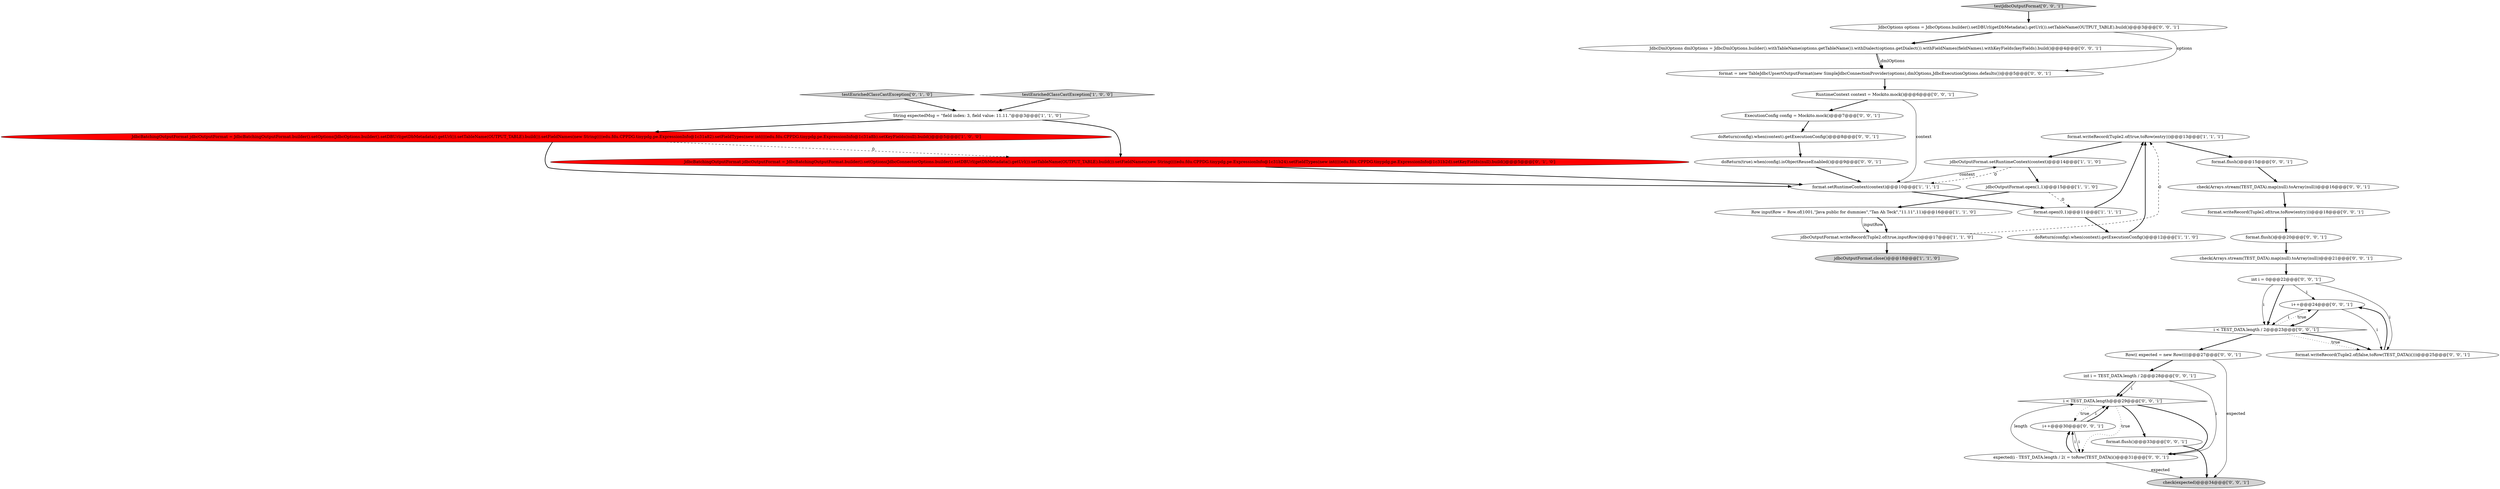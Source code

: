 digraph {
24 [style = filled, label = "i++@@@24@@@['0', '0', '1']", fillcolor = white, shape = ellipse image = "AAA0AAABBB3BBB"];
33 [style = filled, label = "int i = TEST_DATA.length / 2@@@28@@@['0', '0', '1']", fillcolor = white, shape = ellipse image = "AAA0AAABBB3BBB"];
4 [style = filled, label = "jdbcOutputFormat.setRuntimeContext(context)@@@14@@@['1', '1', '0']", fillcolor = white, shape = ellipse image = "AAA0AAABBB1BBB"];
37 [style = filled, label = "JdbcDmlOptions dmlOptions = JdbcDmlOptions.builder().withTableName(options.getTableName()).withDialect(options.getDialect()).withFieldNames(fieldNames).withKeyFields(keyFields).build()@@@4@@@['0', '0', '1']", fillcolor = white, shape = ellipse image = "AAA0AAABBB3BBB"];
30 [style = filled, label = "format.flush()@@@20@@@['0', '0', '1']", fillcolor = white, shape = ellipse image = "AAA0AAABBB3BBB"];
34 [style = filled, label = "format.writeRecord(Tuple2.of(false,toRow(TEST_DATA(i()))@@@25@@@['0', '0', '1']", fillcolor = white, shape = ellipse image = "AAA0AAABBB3BBB"];
35 [style = filled, label = "i < TEST_DATA.length / 2@@@23@@@['0', '0', '1']", fillcolor = white, shape = diamond image = "AAA0AAABBB3BBB"];
16 [style = filled, label = "check(expected)@@@34@@@['0', '0', '1']", fillcolor = lightgray, shape = ellipse image = "AAA0AAABBB3BBB"];
5 [style = filled, label = "JdbcBatchingOutputFormat jdbcOutputFormat = JdbcBatchingOutputFormat.builder().setOptions(JdbcOptions.builder().setDBUrl(getDbMetadata().getUrl()).setTableName(OUTPUT_TABLE).build()).setFieldNames(new String((((edu.fdu.CPPDG.tinypdg.pe.ExpressionInfo@1c31a82).setFieldTypes(new int((((edu.fdu.CPPDG.tinypdg.pe.ExpressionInfo@1c31a8b).setKeyFields(null).build()@@@5@@@['1', '0', '0']", fillcolor = red, shape = ellipse image = "AAA1AAABBB1BBB"];
29 [style = filled, label = "JdbcOptions options = JdbcOptions.builder().setDBUrl(getDbMetadata().getUrl()).setTableName(OUTPUT_TABLE).build()@@@3@@@['0', '0', '1']", fillcolor = white, shape = ellipse image = "AAA0AAABBB3BBB"];
22 [style = filled, label = "Row(( expected = new Row((((@@@27@@@['0', '0', '1']", fillcolor = white, shape = ellipse image = "AAA0AAABBB3BBB"];
19 [style = filled, label = "int i = 0@@@22@@@['0', '0', '1']", fillcolor = white, shape = ellipse image = "AAA0AAABBB3BBB"];
12 [style = filled, label = "JdbcBatchingOutputFormat jdbcOutputFormat = JdbcBatchingOutputFormat.builder().setOptions(JdbcConnectorOptions.builder().setDBUrl(getDbMetadata().getUrl()).setTableName(OUTPUT_TABLE).build()).setFieldNames(new String((((edu.fdu.CPPDG.tinypdg.pe.ExpressionInfo@1c31b24).setFieldTypes(new int((((edu.fdu.CPPDG.tinypdg.pe.ExpressionInfo@1c31b2d).setKeyFields(null).build()@@@5@@@['0', '1', '0']", fillcolor = red, shape = ellipse image = "AAA1AAABBB2BBB"];
13 [style = filled, label = "testEnrichedClassCastException['0', '1', '0']", fillcolor = lightgray, shape = diamond image = "AAA0AAABBB2BBB"];
31 [style = filled, label = "i < TEST_DATA.length@@@29@@@['0', '0', '1']", fillcolor = white, shape = diamond image = "AAA0AAABBB3BBB"];
15 [style = filled, label = "format.writeRecord(Tuple2.of(true,toRow(entry)))@@@18@@@['0', '0', '1']", fillcolor = white, shape = ellipse image = "AAA0AAABBB3BBB"];
11 [style = filled, label = "doReturn(config).when(context).getExecutionConfig()@@@12@@@['1', '1', '0']", fillcolor = white, shape = ellipse image = "AAA0AAABBB1BBB"];
18 [style = filled, label = "check(Arrays.stream(TEST_DATA).map(null).toArray(null))@@@21@@@['0', '0', '1']", fillcolor = white, shape = ellipse image = "AAA0AAABBB3BBB"];
1 [style = filled, label = "jdbcOutputFormat.close()@@@18@@@['1', '1', '0']", fillcolor = lightgray, shape = ellipse image = "AAA0AAABBB1BBB"];
23 [style = filled, label = "ExecutionConfig config = Mockito.mock()@@@7@@@['0', '0', '1']", fillcolor = white, shape = ellipse image = "AAA0AAABBB3BBB"];
21 [style = filled, label = "format.flush()@@@33@@@['0', '0', '1']", fillcolor = white, shape = ellipse image = "AAA0AAABBB3BBB"];
26 [style = filled, label = "check(Arrays.stream(TEST_DATA).map(null).toArray(null))@@@16@@@['0', '0', '1']", fillcolor = white, shape = ellipse image = "AAA0AAABBB3BBB"];
7 [style = filled, label = "String expectedMsg = \"field index: 3, field value: 11.11.\"@@@3@@@['1', '1', '0']", fillcolor = white, shape = ellipse image = "AAA0AAABBB1BBB"];
3 [style = filled, label = "format.writeRecord(Tuple2.of(true,toRow(entry)))@@@13@@@['1', '1', '1']", fillcolor = white, shape = ellipse image = "AAA0AAABBB1BBB"];
6 [style = filled, label = "Row inputRow = Row.of(1001,\"Java public for dummies\",\"Tan Ah Teck\",\"11.11\",11)@@@16@@@['1', '1', '0']", fillcolor = white, shape = ellipse image = "AAA0AAABBB1BBB"];
28 [style = filled, label = "doReturn(config).when(context).getExecutionConfig()@@@8@@@['0', '0', '1']", fillcolor = white, shape = ellipse image = "AAA0AAABBB3BBB"];
0 [style = filled, label = "jdbcOutputFormat.open(1,1)@@@15@@@['1', '1', '0']", fillcolor = white, shape = ellipse image = "AAA0AAABBB1BBB"];
17 [style = filled, label = "doReturn(true).when(config).isObjectReuseEnabled()@@@9@@@['0', '0', '1']", fillcolor = white, shape = ellipse image = "AAA0AAABBB3BBB"];
14 [style = filled, label = "RuntimeContext context = Mockito.mock()@@@6@@@['0', '0', '1']", fillcolor = white, shape = ellipse image = "AAA0AAABBB3BBB"];
9 [style = filled, label = "format.open(0,1)@@@11@@@['1', '1', '1']", fillcolor = white, shape = ellipse image = "AAA0AAABBB1BBB"];
27 [style = filled, label = "i++@@@30@@@['0', '0', '1']", fillcolor = white, shape = ellipse image = "AAA0AAABBB3BBB"];
36 [style = filled, label = "testJdbcOutputFormat['0', '0', '1']", fillcolor = lightgray, shape = diamond image = "AAA0AAABBB3BBB"];
8 [style = filled, label = "format.setRuntimeContext(context)@@@10@@@['1', '1', '1']", fillcolor = white, shape = ellipse image = "AAA0AAABBB1BBB"];
25 [style = filled, label = "format.flush()@@@15@@@['0', '0', '1']", fillcolor = white, shape = ellipse image = "AAA0AAABBB3BBB"];
10 [style = filled, label = "jdbcOutputFormat.writeRecord(Tuple2.of(true,inputRow))@@@17@@@['1', '1', '0']", fillcolor = white, shape = ellipse image = "AAA0AAABBB1BBB"];
2 [style = filled, label = "testEnrichedClassCastException['1', '0', '0']", fillcolor = lightgray, shape = diamond image = "AAA0AAABBB1BBB"];
20 [style = filled, label = "expected(i - TEST_DATA.length / 2( = toRow(TEST_DATA(i()@@@31@@@['0', '0', '1']", fillcolor = white, shape = ellipse image = "AAA0AAABBB3BBB"];
32 [style = filled, label = "format = new TableJdbcUpsertOutputFormat(new SimpleJdbcConnectionProvider(options),dmlOptions,JdbcExecutionOptions.defaults())@@@5@@@['0', '0', '1']", fillcolor = white, shape = ellipse image = "AAA0AAABBB3BBB"];
33->31 [style = solid, label="i"];
17->8 [style = bold, label=""];
19->35 [style = solid, label="i"];
5->8 [style = bold, label=""];
27->31 [style = solid, label="i"];
22->33 [style = bold, label=""];
14->8 [style = solid, label="context"];
5->12 [style = dashed, label="0"];
9->11 [style = bold, label=""];
35->24 [style = dotted, label="true"];
0->6 [style = bold, label=""];
7->12 [style = bold, label=""];
3->25 [style = bold, label=""];
24->35 [style = bold, label=""];
36->29 [style = bold, label=""];
35->22 [style = bold, label=""];
8->4 [style = solid, label="context"];
10->3 [style = dashed, label="0"];
18->19 [style = bold, label=""];
27->31 [style = bold, label=""];
32->14 [style = bold, label=""];
31->21 [style = bold, label=""];
29->37 [style = bold, label=""];
15->30 [style = bold, label=""];
4->8 [style = dashed, label="0"];
30->18 [style = bold, label=""];
3->4 [style = bold, label=""];
31->20 [style = dotted, label="true"];
27->20 [style = solid, label="i"];
4->0 [style = bold, label=""];
20->27 [style = bold, label=""];
23->28 [style = bold, label=""];
20->27 [style = solid, label="i"];
7->5 [style = bold, label=""];
29->32 [style = solid, label="options"];
19->24 [style = solid, label="i"];
34->24 [style = bold, label=""];
6->10 [style = solid, label="inputRow"];
14->23 [style = bold, label=""];
11->3 [style = bold, label=""];
12->8 [style = bold, label=""];
13->7 [style = bold, label=""];
6->10 [style = bold, label=""];
19->35 [style = bold, label=""];
37->32 [style = solid, label="dmlOptions"];
25->26 [style = bold, label=""];
26->15 [style = bold, label=""];
20->31 [style = solid, label="length"];
8->9 [style = bold, label=""];
20->16 [style = solid, label="expected"];
31->27 [style = dotted, label="true"];
37->32 [style = bold, label=""];
28->17 [style = bold, label=""];
9->3 [style = bold, label=""];
33->31 [style = bold, label=""];
21->16 [style = bold, label=""];
19->34 [style = solid, label="i"];
24->35 [style = solid, label="i"];
35->34 [style = dotted, label="true"];
33->20 [style = solid, label="i"];
2->7 [style = bold, label=""];
0->9 [style = dashed, label="0"];
31->20 [style = bold, label=""];
35->34 [style = bold, label=""];
10->1 [style = bold, label=""];
24->34 [style = solid, label="i"];
22->16 [style = solid, label="expected"];
}

